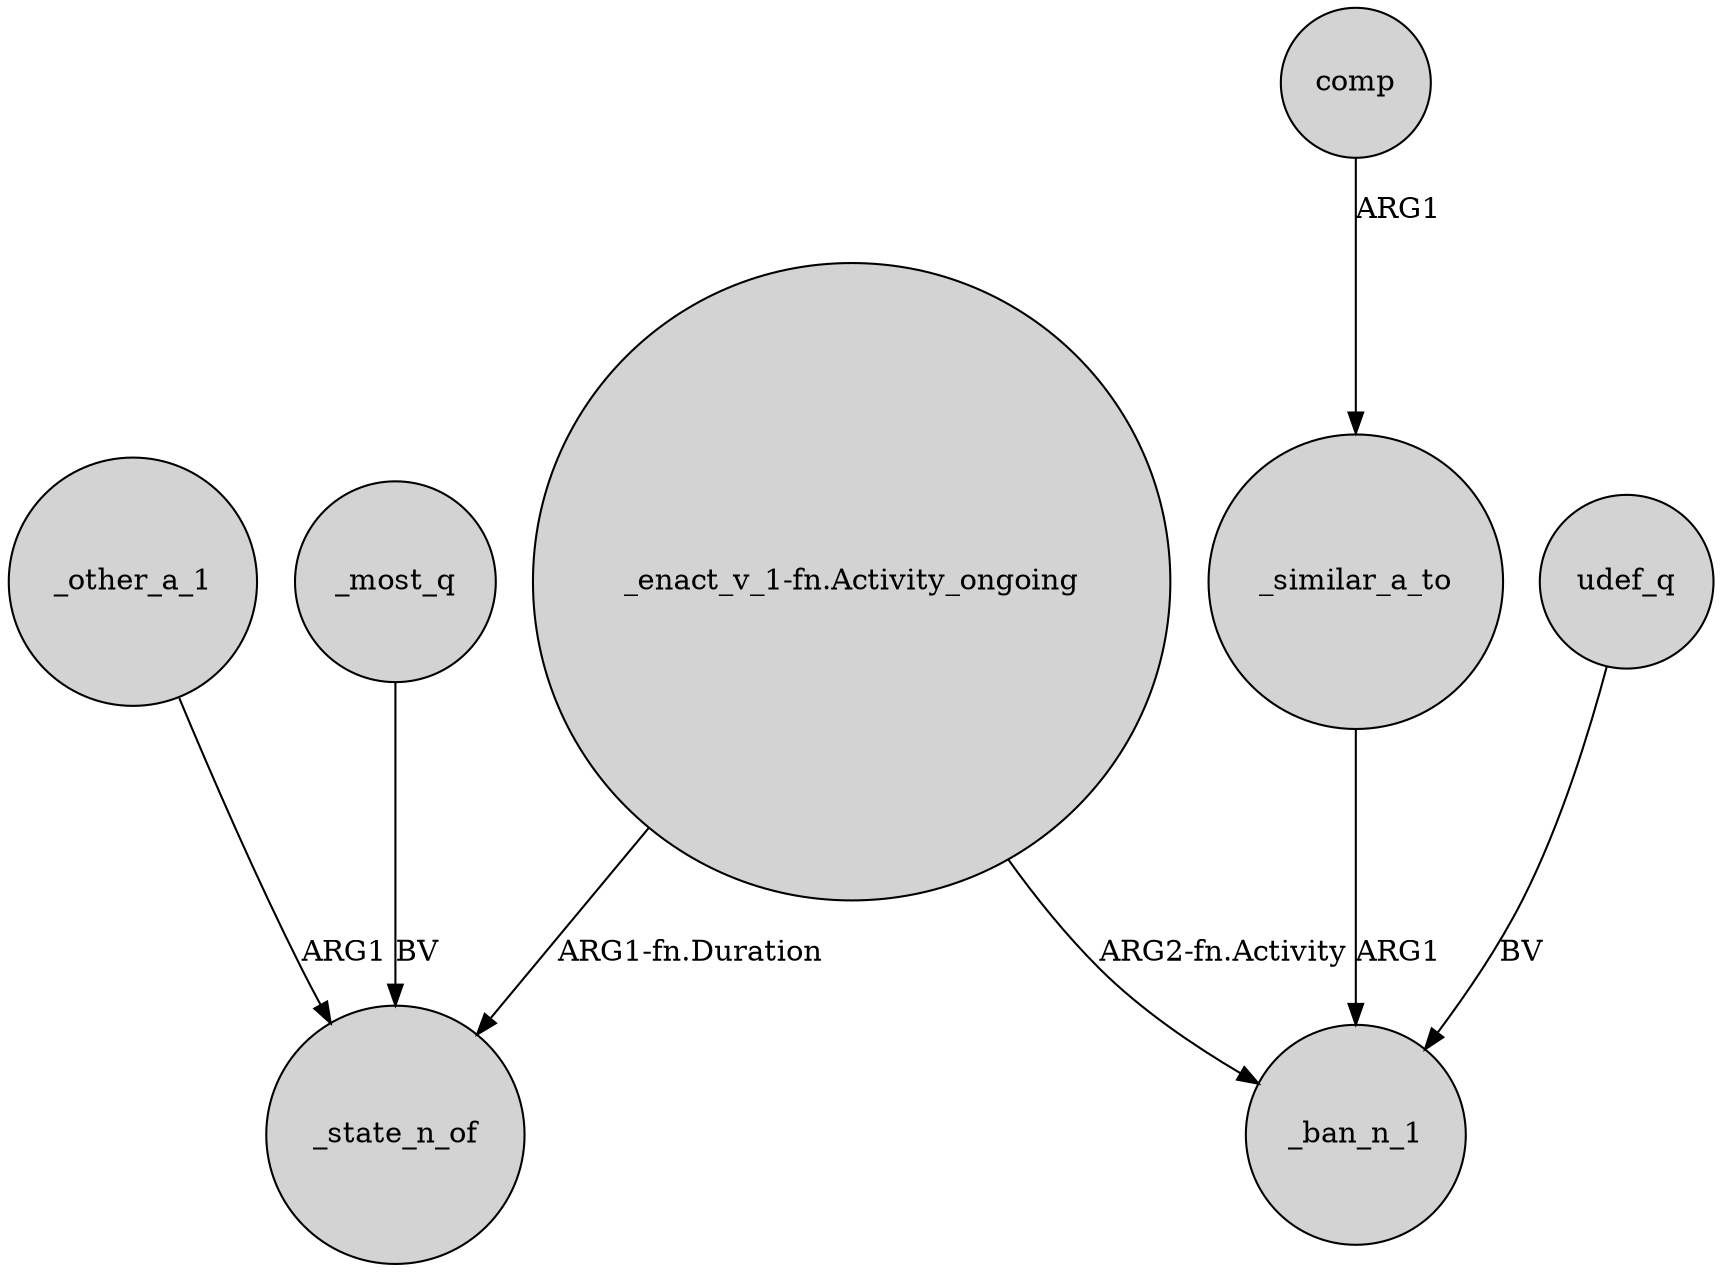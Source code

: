 digraph {
	node [shape=circle style=filled]
	_other_a_1 -> _state_n_of [label=ARG1]
	_most_q -> _state_n_of [label=BV]
	_similar_a_to -> _ban_n_1 [label=ARG1]
	comp -> _similar_a_to [label=ARG1]
	"_enact_v_1-fn.Activity_ongoing" -> _state_n_of [label="ARG1-fn.Duration"]
	udef_q -> _ban_n_1 [label=BV]
	"_enact_v_1-fn.Activity_ongoing" -> _ban_n_1 [label="ARG2-fn.Activity"]
}
